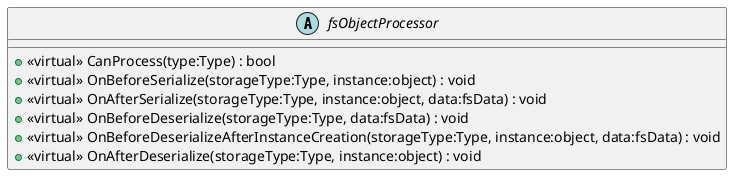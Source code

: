 @startuml
abstract class fsObjectProcessor {
    + <<virtual>> CanProcess(type:Type) : bool
    + <<virtual>> OnBeforeSerialize(storageType:Type, instance:object) : void
    + <<virtual>> OnAfterSerialize(storageType:Type, instance:object, data:fsData) : void
    + <<virtual>> OnBeforeDeserialize(storageType:Type, data:fsData) : void
    + <<virtual>> OnBeforeDeserializeAfterInstanceCreation(storageType:Type, instance:object, data:fsData) : void
    + <<virtual>> OnAfterDeserialize(storageType:Type, instance:object) : void
}
@enduml
